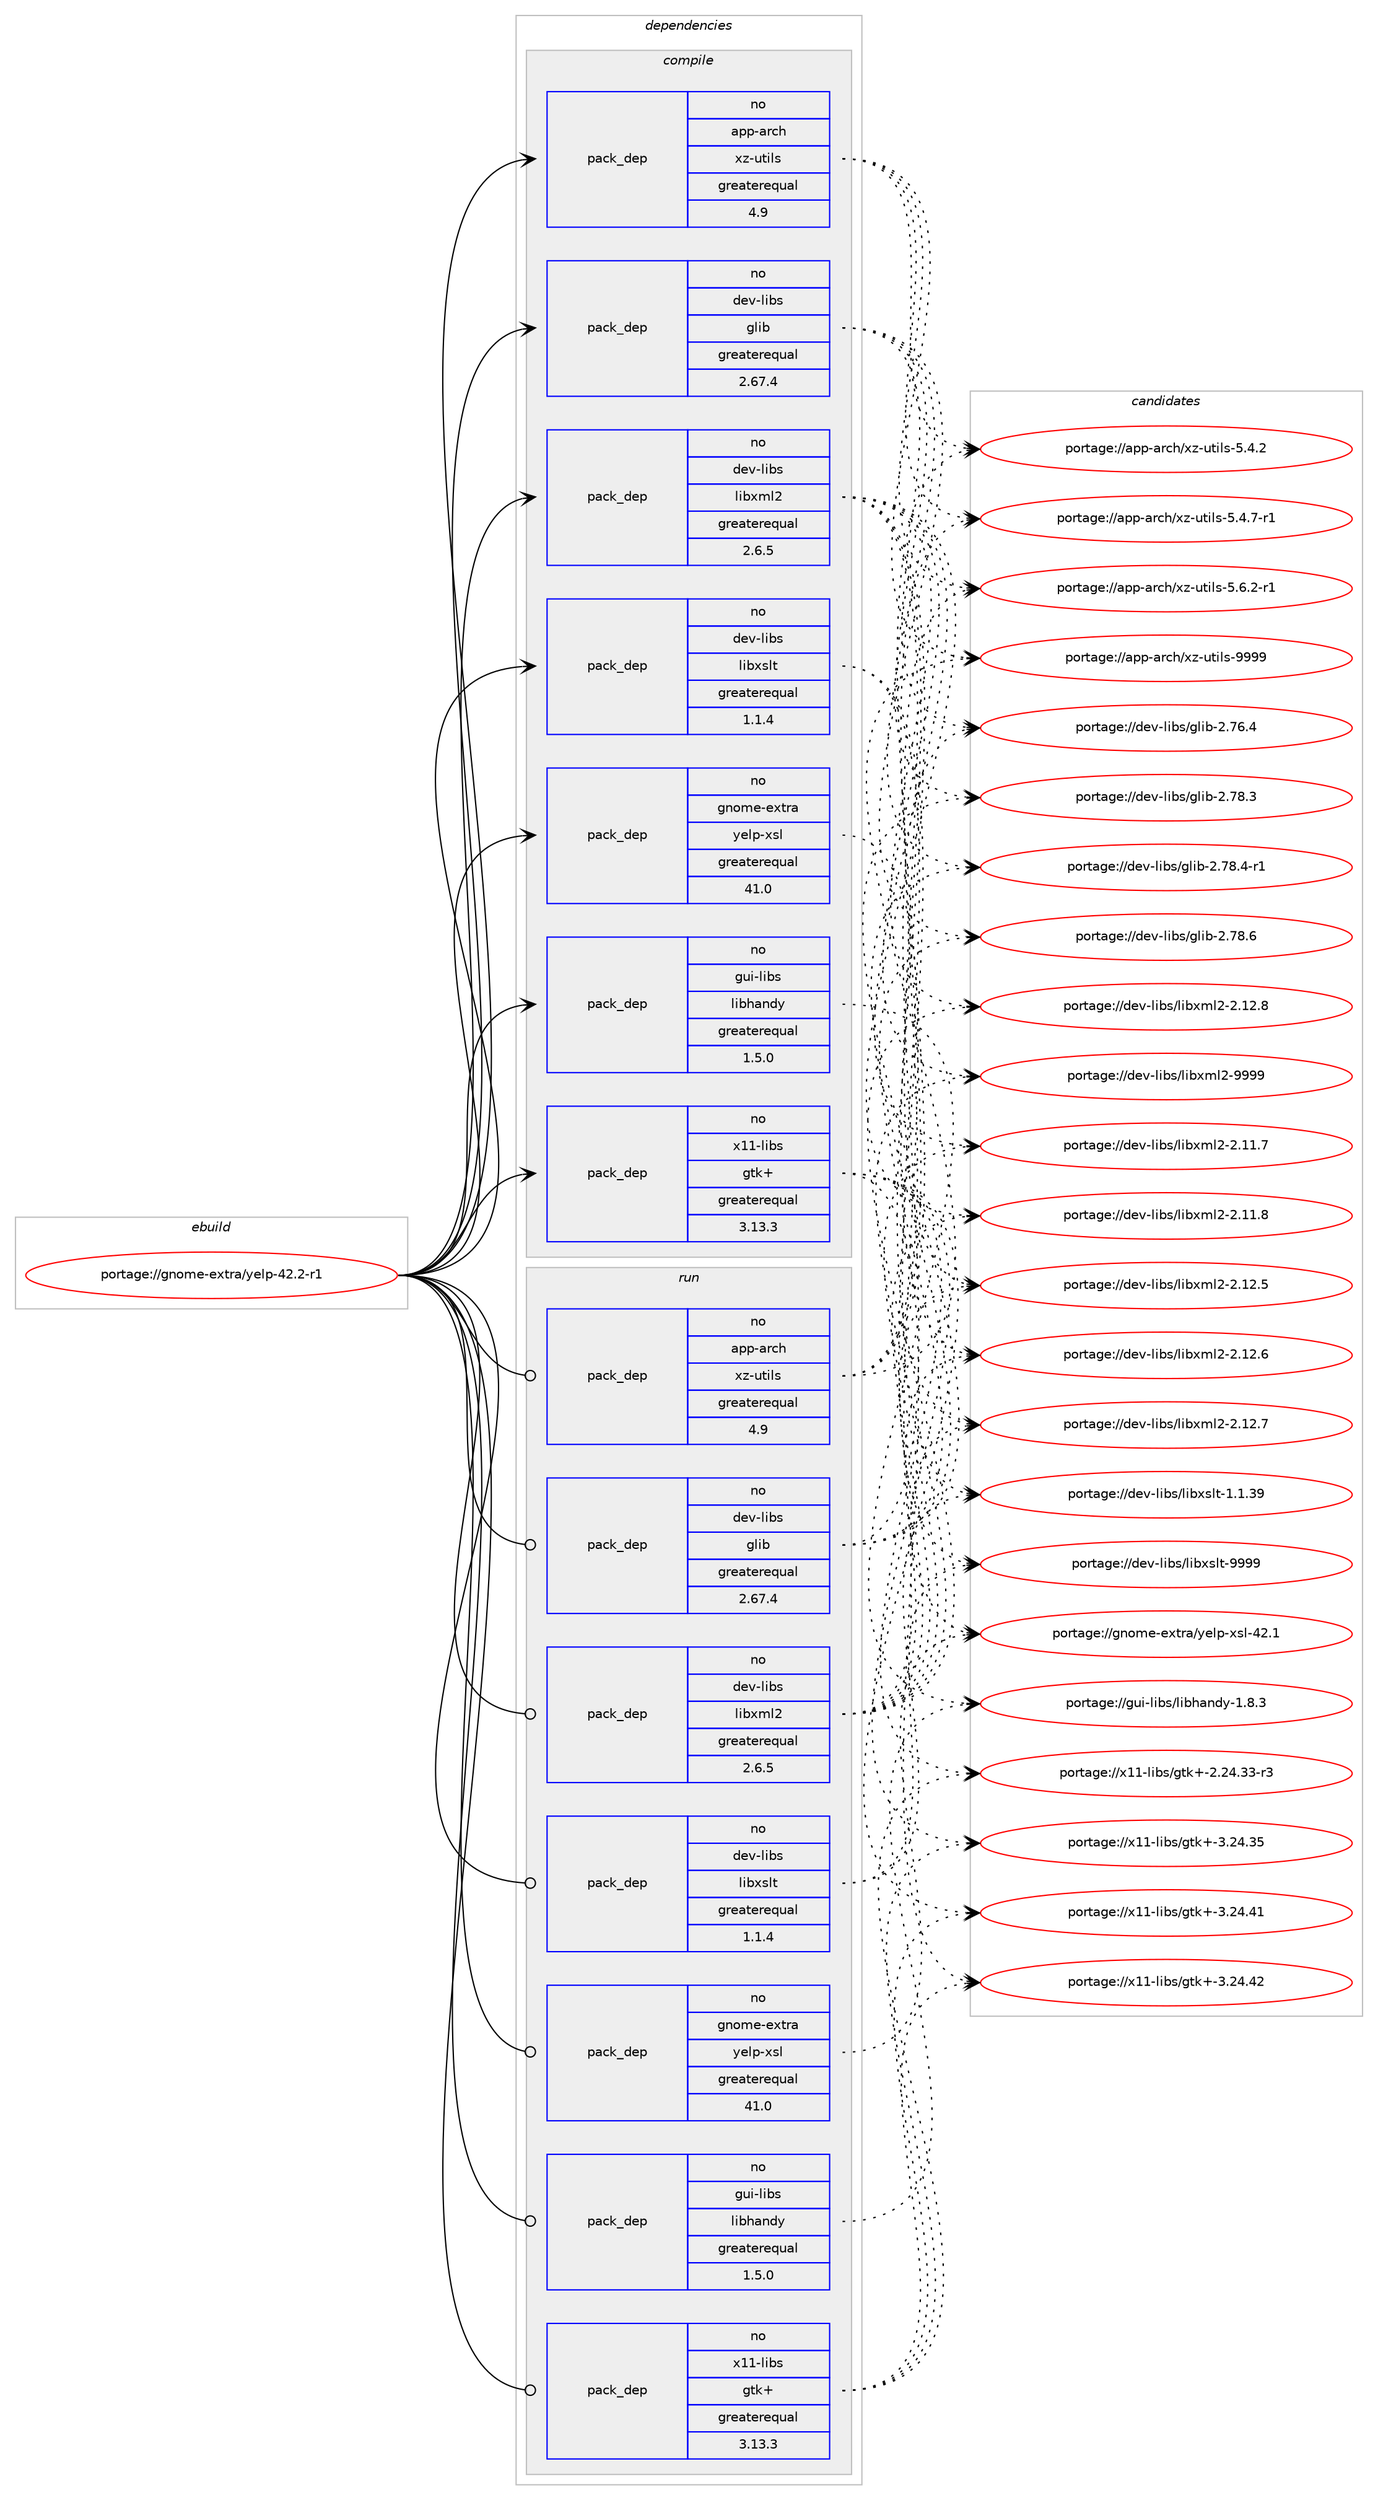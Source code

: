 digraph prolog {

# *************
# Graph options
# *************

newrank=true;
concentrate=true;
compound=true;
graph [rankdir=LR,fontname=Helvetica,fontsize=10,ranksep=1.5];#, ranksep=2.5, nodesep=0.2];
edge  [arrowhead=vee];
node  [fontname=Helvetica,fontsize=10];

# **********
# The ebuild
# **********

subgraph cluster_leftcol {
color=gray;
rank=same;
label=<<i>ebuild</i>>;
id [label="portage://gnome-extra/yelp-42.2-r1", color=red, width=4, href="../gnome-extra/yelp-42.2-r1.svg"];
}

# ****************
# The dependencies
# ****************

subgraph cluster_midcol {
color=gray;
label=<<i>dependencies</i>>;
subgraph cluster_compile {
fillcolor="#eeeeee";
style=filled;
label=<<i>compile</i>>;
# *** BEGIN UNKNOWN DEPENDENCY TYPE (TODO) ***
# id -> package_dependency(portage://gnome-extra/yelp-42.2-r1,install,no,app-arch,bzip2,none,[,,],any_same_slot,[])
# *** END UNKNOWN DEPENDENCY TYPE (TODO) ***

subgraph pack54329 {
dependency120314 [label=<<TABLE BORDER="0" CELLBORDER="1" CELLSPACING="0" CELLPADDING="4" WIDTH="220"><TR><TD ROWSPAN="6" CELLPADDING="30">pack_dep</TD></TR><TR><TD WIDTH="110">no</TD></TR><TR><TD>app-arch</TD></TR><TR><TD>xz-utils</TD></TR><TR><TD>greaterequal</TD></TR><TR><TD>4.9</TD></TR></TABLE>>, shape=none, color=blue];
}
id:e -> dependency120314:w [weight=20,style="solid",arrowhead="vee"];
# *** BEGIN UNKNOWN DEPENDENCY TYPE (TODO) ***
# id -> package_dependency(portage://gnome-extra/yelp-42.2-r1,install,no,dev-db,sqlite,none,[,,],[slot(3),equal],[])
# *** END UNKNOWN DEPENDENCY TYPE (TODO) ***

subgraph pack54330 {
dependency120315 [label=<<TABLE BORDER="0" CELLBORDER="1" CELLSPACING="0" CELLPADDING="4" WIDTH="220"><TR><TD ROWSPAN="6" CELLPADDING="30">pack_dep</TD></TR><TR><TD WIDTH="110">no</TD></TR><TR><TD>dev-libs</TD></TR><TR><TD>glib</TD></TR><TR><TD>greaterequal</TD></TR><TR><TD>2.67.4</TD></TR></TABLE>>, shape=none, color=blue];
}
id:e -> dependency120315:w [weight=20,style="solid",arrowhead="vee"];
subgraph pack54331 {
dependency120316 [label=<<TABLE BORDER="0" CELLBORDER="1" CELLSPACING="0" CELLPADDING="4" WIDTH="220"><TR><TD ROWSPAN="6" CELLPADDING="30">pack_dep</TD></TR><TR><TD WIDTH="110">no</TD></TR><TR><TD>dev-libs</TD></TR><TR><TD>libxml2</TD></TR><TR><TD>greaterequal</TD></TR><TR><TD>2.6.5</TD></TR></TABLE>>, shape=none, color=blue];
}
id:e -> dependency120316:w [weight=20,style="solid",arrowhead="vee"];
subgraph pack54332 {
dependency120317 [label=<<TABLE BORDER="0" CELLBORDER="1" CELLSPACING="0" CELLPADDING="4" WIDTH="220"><TR><TD ROWSPAN="6" CELLPADDING="30">pack_dep</TD></TR><TR><TD WIDTH="110">no</TD></TR><TR><TD>dev-libs</TD></TR><TR><TD>libxslt</TD></TR><TR><TD>greaterequal</TD></TR><TR><TD>1.1.4</TD></TR></TABLE>>, shape=none, color=blue];
}
id:e -> dependency120317:w [weight=20,style="solid",arrowhead="vee"];
subgraph pack54333 {
dependency120318 [label=<<TABLE BORDER="0" CELLBORDER="1" CELLSPACING="0" CELLPADDING="4" WIDTH="220"><TR><TD ROWSPAN="6" CELLPADDING="30">pack_dep</TD></TR><TR><TD WIDTH="110">no</TD></TR><TR><TD>gnome-extra</TD></TR><TR><TD>yelp-xsl</TD></TR><TR><TD>greaterequal</TD></TR><TR><TD>41.0</TD></TR></TABLE>>, shape=none, color=blue];
}
id:e -> dependency120318:w [weight=20,style="solid",arrowhead="vee"];
subgraph pack54334 {
dependency120319 [label=<<TABLE BORDER="0" CELLBORDER="1" CELLSPACING="0" CELLPADDING="4" WIDTH="220"><TR><TD ROWSPAN="6" CELLPADDING="30">pack_dep</TD></TR><TR><TD WIDTH="110">no</TD></TR><TR><TD>gui-libs</TD></TR><TR><TD>libhandy</TD></TR><TR><TD>greaterequal</TD></TR><TR><TD>1.5.0</TD></TR></TABLE>>, shape=none, color=blue];
}
id:e -> dependency120319:w [weight=20,style="solid",arrowhead="vee"];
# *** BEGIN UNKNOWN DEPENDENCY TYPE (TODO) ***
# id -> package_dependency(portage://gnome-extra/yelp-42.2-r1,install,no,net-libs,webkit-gtk,none,[,,],[slot(4.1)],[])
# *** END UNKNOWN DEPENDENCY TYPE (TODO) ***

subgraph pack54335 {
dependency120320 [label=<<TABLE BORDER="0" CELLBORDER="1" CELLSPACING="0" CELLPADDING="4" WIDTH="220"><TR><TD ROWSPAN="6" CELLPADDING="30">pack_dep</TD></TR><TR><TD WIDTH="110">no</TD></TR><TR><TD>x11-libs</TD></TR><TR><TD>gtk+</TD></TR><TR><TD>greaterequal</TD></TR><TR><TD>3.13.3</TD></TR></TABLE>>, shape=none, color=blue];
}
id:e -> dependency120320:w [weight=20,style="solid",arrowhead="vee"];
# *** BEGIN UNKNOWN DEPENDENCY TYPE (TODO) ***
# id -> package_dependency(portage://gnome-extra/yelp-42.2-r1,install,no,x11-themes,adwaita-icon-theme,none,[,,],[],[])
# *** END UNKNOWN DEPENDENCY TYPE (TODO) ***

}
subgraph cluster_compileandrun {
fillcolor="#eeeeee";
style=filled;
label=<<i>compile and run</i>>;
}
subgraph cluster_run {
fillcolor="#eeeeee";
style=filled;
label=<<i>run</i>>;
# *** BEGIN UNKNOWN DEPENDENCY TYPE (TODO) ***
# id -> package_dependency(portage://gnome-extra/yelp-42.2-r1,run,no,app-arch,bzip2,none,[,,],any_same_slot,[])
# *** END UNKNOWN DEPENDENCY TYPE (TODO) ***

subgraph pack54336 {
dependency120321 [label=<<TABLE BORDER="0" CELLBORDER="1" CELLSPACING="0" CELLPADDING="4" WIDTH="220"><TR><TD ROWSPAN="6" CELLPADDING="30">pack_dep</TD></TR><TR><TD WIDTH="110">no</TD></TR><TR><TD>app-arch</TD></TR><TR><TD>xz-utils</TD></TR><TR><TD>greaterequal</TD></TR><TR><TD>4.9</TD></TR></TABLE>>, shape=none, color=blue];
}
id:e -> dependency120321:w [weight=20,style="solid",arrowhead="odot"];
# *** BEGIN UNKNOWN DEPENDENCY TYPE (TODO) ***
# id -> package_dependency(portage://gnome-extra/yelp-42.2-r1,run,no,dev-db,sqlite,none,[,,],[slot(3),equal],[])
# *** END UNKNOWN DEPENDENCY TYPE (TODO) ***

subgraph pack54337 {
dependency120322 [label=<<TABLE BORDER="0" CELLBORDER="1" CELLSPACING="0" CELLPADDING="4" WIDTH="220"><TR><TD ROWSPAN="6" CELLPADDING="30">pack_dep</TD></TR><TR><TD WIDTH="110">no</TD></TR><TR><TD>dev-libs</TD></TR><TR><TD>glib</TD></TR><TR><TD>greaterequal</TD></TR><TR><TD>2.67.4</TD></TR></TABLE>>, shape=none, color=blue];
}
id:e -> dependency120322:w [weight=20,style="solid",arrowhead="odot"];
subgraph pack54338 {
dependency120323 [label=<<TABLE BORDER="0" CELLBORDER="1" CELLSPACING="0" CELLPADDING="4" WIDTH="220"><TR><TD ROWSPAN="6" CELLPADDING="30">pack_dep</TD></TR><TR><TD WIDTH="110">no</TD></TR><TR><TD>dev-libs</TD></TR><TR><TD>libxml2</TD></TR><TR><TD>greaterequal</TD></TR><TR><TD>2.6.5</TD></TR></TABLE>>, shape=none, color=blue];
}
id:e -> dependency120323:w [weight=20,style="solid",arrowhead="odot"];
subgraph pack54339 {
dependency120324 [label=<<TABLE BORDER="0" CELLBORDER="1" CELLSPACING="0" CELLPADDING="4" WIDTH="220"><TR><TD ROWSPAN="6" CELLPADDING="30">pack_dep</TD></TR><TR><TD WIDTH="110">no</TD></TR><TR><TD>dev-libs</TD></TR><TR><TD>libxslt</TD></TR><TR><TD>greaterequal</TD></TR><TR><TD>1.1.4</TD></TR></TABLE>>, shape=none, color=blue];
}
id:e -> dependency120324:w [weight=20,style="solid",arrowhead="odot"];
subgraph pack54340 {
dependency120325 [label=<<TABLE BORDER="0" CELLBORDER="1" CELLSPACING="0" CELLPADDING="4" WIDTH="220"><TR><TD ROWSPAN="6" CELLPADDING="30">pack_dep</TD></TR><TR><TD WIDTH="110">no</TD></TR><TR><TD>gnome-extra</TD></TR><TR><TD>yelp-xsl</TD></TR><TR><TD>greaterequal</TD></TR><TR><TD>41.0</TD></TR></TABLE>>, shape=none, color=blue];
}
id:e -> dependency120325:w [weight=20,style="solid",arrowhead="odot"];
subgraph pack54341 {
dependency120326 [label=<<TABLE BORDER="0" CELLBORDER="1" CELLSPACING="0" CELLPADDING="4" WIDTH="220"><TR><TD ROWSPAN="6" CELLPADDING="30">pack_dep</TD></TR><TR><TD WIDTH="110">no</TD></TR><TR><TD>gui-libs</TD></TR><TR><TD>libhandy</TD></TR><TR><TD>greaterequal</TD></TR><TR><TD>1.5.0</TD></TR></TABLE>>, shape=none, color=blue];
}
id:e -> dependency120326:w [weight=20,style="solid",arrowhead="odot"];
# *** BEGIN UNKNOWN DEPENDENCY TYPE (TODO) ***
# id -> package_dependency(portage://gnome-extra/yelp-42.2-r1,run,no,net-libs,webkit-gtk,none,[,,],[slot(4.1)],[])
# *** END UNKNOWN DEPENDENCY TYPE (TODO) ***

subgraph pack54342 {
dependency120327 [label=<<TABLE BORDER="0" CELLBORDER="1" CELLSPACING="0" CELLPADDING="4" WIDTH="220"><TR><TD ROWSPAN="6" CELLPADDING="30">pack_dep</TD></TR><TR><TD WIDTH="110">no</TD></TR><TR><TD>x11-libs</TD></TR><TR><TD>gtk+</TD></TR><TR><TD>greaterequal</TD></TR><TR><TD>3.13.3</TD></TR></TABLE>>, shape=none, color=blue];
}
id:e -> dependency120327:w [weight=20,style="solid",arrowhead="odot"];
# *** BEGIN UNKNOWN DEPENDENCY TYPE (TODO) ***
# id -> package_dependency(portage://gnome-extra/yelp-42.2-r1,run,no,x11-themes,adwaita-icon-theme,none,[,,],[],[])
# *** END UNKNOWN DEPENDENCY TYPE (TODO) ***

}
}

# **************
# The candidates
# **************

subgraph cluster_choices {
rank=same;
color=gray;
label=<<i>candidates</i>>;

subgraph choice54329 {
color=black;
nodesep=1;
choice971121124597114991044712012245117116105108115455346524650 [label="portage://app-arch/xz-utils-5.4.2", color=red, width=4,href="../app-arch/xz-utils-5.4.2.svg"];
choice9711211245971149910447120122451171161051081154553465246554511449 [label="portage://app-arch/xz-utils-5.4.7-r1", color=red, width=4,href="../app-arch/xz-utils-5.4.7-r1.svg"];
choice9711211245971149910447120122451171161051081154553465446504511449 [label="portage://app-arch/xz-utils-5.6.2-r1", color=red, width=4,href="../app-arch/xz-utils-5.6.2-r1.svg"];
choice9711211245971149910447120122451171161051081154557575757 [label="portage://app-arch/xz-utils-9999", color=red, width=4,href="../app-arch/xz-utils-9999.svg"];
dependency120314:e -> choice971121124597114991044712012245117116105108115455346524650:w [style=dotted,weight="100"];
dependency120314:e -> choice9711211245971149910447120122451171161051081154553465246554511449:w [style=dotted,weight="100"];
dependency120314:e -> choice9711211245971149910447120122451171161051081154553465446504511449:w [style=dotted,weight="100"];
dependency120314:e -> choice9711211245971149910447120122451171161051081154557575757:w [style=dotted,weight="100"];
}
subgraph choice54330 {
color=black;
nodesep=1;
choice1001011184510810598115471031081059845504655544652 [label="portage://dev-libs/glib-2.76.4", color=red, width=4,href="../dev-libs/glib-2.76.4.svg"];
choice1001011184510810598115471031081059845504655564651 [label="portage://dev-libs/glib-2.78.3", color=red, width=4,href="../dev-libs/glib-2.78.3.svg"];
choice10010111845108105981154710310810598455046555646524511449 [label="portage://dev-libs/glib-2.78.4-r1", color=red, width=4,href="../dev-libs/glib-2.78.4-r1.svg"];
choice1001011184510810598115471031081059845504655564654 [label="portage://dev-libs/glib-2.78.6", color=red, width=4,href="../dev-libs/glib-2.78.6.svg"];
dependency120315:e -> choice1001011184510810598115471031081059845504655544652:w [style=dotted,weight="100"];
dependency120315:e -> choice1001011184510810598115471031081059845504655564651:w [style=dotted,weight="100"];
dependency120315:e -> choice10010111845108105981154710310810598455046555646524511449:w [style=dotted,weight="100"];
dependency120315:e -> choice1001011184510810598115471031081059845504655564654:w [style=dotted,weight="100"];
}
subgraph choice54331 {
color=black;
nodesep=1;
choice100101118451081059811547108105981201091085045504649494655 [label="portage://dev-libs/libxml2-2.11.7", color=red, width=4,href="../dev-libs/libxml2-2.11.7.svg"];
choice100101118451081059811547108105981201091085045504649494656 [label="portage://dev-libs/libxml2-2.11.8", color=red, width=4,href="../dev-libs/libxml2-2.11.8.svg"];
choice100101118451081059811547108105981201091085045504649504653 [label="portage://dev-libs/libxml2-2.12.5", color=red, width=4,href="../dev-libs/libxml2-2.12.5.svg"];
choice100101118451081059811547108105981201091085045504649504654 [label="portage://dev-libs/libxml2-2.12.6", color=red, width=4,href="../dev-libs/libxml2-2.12.6.svg"];
choice100101118451081059811547108105981201091085045504649504655 [label="portage://dev-libs/libxml2-2.12.7", color=red, width=4,href="../dev-libs/libxml2-2.12.7.svg"];
choice100101118451081059811547108105981201091085045504649504656 [label="portage://dev-libs/libxml2-2.12.8", color=red, width=4,href="../dev-libs/libxml2-2.12.8.svg"];
choice10010111845108105981154710810598120109108504557575757 [label="portage://dev-libs/libxml2-9999", color=red, width=4,href="../dev-libs/libxml2-9999.svg"];
dependency120316:e -> choice100101118451081059811547108105981201091085045504649494655:w [style=dotted,weight="100"];
dependency120316:e -> choice100101118451081059811547108105981201091085045504649494656:w [style=dotted,weight="100"];
dependency120316:e -> choice100101118451081059811547108105981201091085045504649504653:w [style=dotted,weight="100"];
dependency120316:e -> choice100101118451081059811547108105981201091085045504649504654:w [style=dotted,weight="100"];
dependency120316:e -> choice100101118451081059811547108105981201091085045504649504655:w [style=dotted,weight="100"];
dependency120316:e -> choice100101118451081059811547108105981201091085045504649504656:w [style=dotted,weight="100"];
dependency120316:e -> choice10010111845108105981154710810598120109108504557575757:w [style=dotted,weight="100"];
}
subgraph choice54332 {
color=black;
nodesep=1;
choice1001011184510810598115471081059812011510811645494649465157 [label="portage://dev-libs/libxslt-1.1.39", color=red, width=4,href="../dev-libs/libxslt-1.1.39.svg"];
choice100101118451081059811547108105981201151081164557575757 [label="portage://dev-libs/libxslt-9999", color=red, width=4,href="../dev-libs/libxslt-9999.svg"];
dependency120317:e -> choice1001011184510810598115471081059812011510811645494649465157:w [style=dotted,weight="100"];
dependency120317:e -> choice100101118451081059811547108105981201151081164557575757:w [style=dotted,weight="100"];
}
subgraph choice54333 {
color=black;
nodesep=1;
choice103110111109101451011201161149747121101108112451201151084552504649 [label="portage://gnome-extra/yelp-xsl-42.1", color=red, width=4,href="../gnome-extra/yelp-xsl-42.1.svg"];
dependency120318:e -> choice103110111109101451011201161149747121101108112451201151084552504649:w [style=dotted,weight="100"];
}
subgraph choice54334 {
color=black;
nodesep=1;
choice1031171054510810598115471081059810497110100121454946564651 [label="portage://gui-libs/libhandy-1.8.3", color=red, width=4,href="../gui-libs/libhandy-1.8.3.svg"];
dependency120319:e -> choice1031171054510810598115471081059810497110100121454946564651:w [style=dotted,weight="100"];
}
subgraph choice54335 {
color=black;
nodesep=1;
choice12049494510810598115471031161074345504650524651514511451 [label="portage://x11-libs/gtk+-2.24.33-r3", color=red, width=4,href="../x11-libs/gtk+-2.24.33-r3.svg"];
choice1204949451081059811547103116107434551465052465153 [label="portage://x11-libs/gtk+-3.24.35", color=red, width=4,href="../x11-libs/gtk+-3.24.35.svg"];
choice1204949451081059811547103116107434551465052465249 [label="portage://x11-libs/gtk+-3.24.41", color=red, width=4,href="../x11-libs/gtk+-3.24.41.svg"];
choice1204949451081059811547103116107434551465052465250 [label="portage://x11-libs/gtk+-3.24.42", color=red, width=4,href="../x11-libs/gtk+-3.24.42.svg"];
dependency120320:e -> choice12049494510810598115471031161074345504650524651514511451:w [style=dotted,weight="100"];
dependency120320:e -> choice1204949451081059811547103116107434551465052465153:w [style=dotted,weight="100"];
dependency120320:e -> choice1204949451081059811547103116107434551465052465249:w [style=dotted,weight="100"];
dependency120320:e -> choice1204949451081059811547103116107434551465052465250:w [style=dotted,weight="100"];
}
subgraph choice54336 {
color=black;
nodesep=1;
choice971121124597114991044712012245117116105108115455346524650 [label="portage://app-arch/xz-utils-5.4.2", color=red, width=4,href="../app-arch/xz-utils-5.4.2.svg"];
choice9711211245971149910447120122451171161051081154553465246554511449 [label="portage://app-arch/xz-utils-5.4.7-r1", color=red, width=4,href="../app-arch/xz-utils-5.4.7-r1.svg"];
choice9711211245971149910447120122451171161051081154553465446504511449 [label="portage://app-arch/xz-utils-5.6.2-r1", color=red, width=4,href="../app-arch/xz-utils-5.6.2-r1.svg"];
choice9711211245971149910447120122451171161051081154557575757 [label="portage://app-arch/xz-utils-9999", color=red, width=4,href="../app-arch/xz-utils-9999.svg"];
dependency120321:e -> choice971121124597114991044712012245117116105108115455346524650:w [style=dotted,weight="100"];
dependency120321:e -> choice9711211245971149910447120122451171161051081154553465246554511449:w [style=dotted,weight="100"];
dependency120321:e -> choice9711211245971149910447120122451171161051081154553465446504511449:w [style=dotted,weight="100"];
dependency120321:e -> choice9711211245971149910447120122451171161051081154557575757:w [style=dotted,weight="100"];
}
subgraph choice54337 {
color=black;
nodesep=1;
choice1001011184510810598115471031081059845504655544652 [label="portage://dev-libs/glib-2.76.4", color=red, width=4,href="../dev-libs/glib-2.76.4.svg"];
choice1001011184510810598115471031081059845504655564651 [label="portage://dev-libs/glib-2.78.3", color=red, width=4,href="../dev-libs/glib-2.78.3.svg"];
choice10010111845108105981154710310810598455046555646524511449 [label="portage://dev-libs/glib-2.78.4-r1", color=red, width=4,href="../dev-libs/glib-2.78.4-r1.svg"];
choice1001011184510810598115471031081059845504655564654 [label="portage://dev-libs/glib-2.78.6", color=red, width=4,href="../dev-libs/glib-2.78.6.svg"];
dependency120322:e -> choice1001011184510810598115471031081059845504655544652:w [style=dotted,weight="100"];
dependency120322:e -> choice1001011184510810598115471031081059845504655564651:w [style=dotted,weight="100"];
dependency120322:e -> choice10010111845108105981154710310810598455046555646524511449:w [style=dotted,weight="100"];
dependency120322:e -> choice1001011184510810598115471031081059845504655564654:w [style=dotted,weight="100"];
}
subgraph choice54338 {
color=black;
nodesep=1;
choice100101118451081059811547108105981201091085045504649494655 [label="portage://dev-libs/libxml2-2.11.7", color=red, width=4,href="../dev-libs/libxml2-2.11.7.svg"];
choice100101118451081059811547108105981201091085045504649494656 [label="portage://dev-libs/libxml2-2.11.8", color=red, width=4,href="../dev-libs/libxml2-2.11.8.svg"];
choice100101118451081059811547108105981201091085045504649504653 [label="portage://dev-libs/libxml2-2.12.5", color=red, width=4,href="../dev-libs/libxml2-2.12.5.svg"];
choice100101118451081059811547108105981201091085045504649504654 [label="portage://dev-libs/libxml2-2.12.6", color=red, width=4,href="../dev-libs/libxml2-2.12.6.svg"];
choice100101118451081059811547108105981201091085045504649504655 [label="portage://dev-libs/libxml2-2.12.7", color=red, width=4,href="../dev-libs/libxml2-2.12.7.svg"];
choice100101118451081059811547108105981201091085045504649504656 [label="portage://dev-libs/libxml2-2.12.8", color=red, width=4,href="../dev-libs/libxml2-2.12.8.svg"];
choice10010111845108105981154710810598120109108504557575757 [label="portage://dev-libs/libxml2-9999", color=red, width=4,href="../dev-libs/libxml2-9999.svg"];
dependency120323:e -> choice100101118451081059811547108105981201091085045504649494655:w [style=dotted,weight="100"];
dependency120323:e -> choice100101118451081059811547108105981201091085045504649494656:w [style=dotted,weight="100"];
dependency120323:e -> choice100101118451081059811547108105981201091085045504649504653:w [style=dotted,weight="100"];
dependency120323:e -> choice100101118451081059811547108105981201091085045504649504654:w [style=dotted,weight="100"];
dependency120323:e -> choice100101118451081059811547108105981201091085045504649504655:w [style=dotted,weight="100"];
dependency120323:e -> choice100101118451081059811547108105981201091085045504649504656:w [style=dotted,weight="100"];
dependency120323:e -> choice10010111845108105981154710810598120109108504557575757:w [style=dotted,weight="100"];
}
subgraph choice54339 {
color=black;
nodesep=1;
choice1001011184510810598115471081059812011510811645494649465157 [label="portage://dev-libs/libxslt-1.1.39", color=red, width=4,href="../dev-libs/libxslt-1.1.39.svg"];
choice100101118451081059811547108105981201151081164557575757 [label="portage://dev-libs/libxslt-9999", color=red, width=4,href="../dev-libs/libxslt-9999.svg"];
dependency120324:e -> choice1001011184510810598115471081059812011510811645494649465157:w [style=dotted,weight="100"];
dependency120324:e -> choice100101118451081059811547108105981201151081164557575757:w [style=dotted,weight="100"];
}
subgraph choice54340 {
color=black;
nodesep=1;
choice103110111109101451011201161149747121101108112451201151084552504649 [label="portage://gnome-extra/yelp-xsl-42.1", color=red, width=4,href="../gnome-extra/yelp-xsl-42.1.svg"];
dependency120325:e -> choice103110111109101451011201161149747121101108112451201151084552504649:w [style=dotted,weight="100"];
}
subgraph choice54341 {
color=black;
nodesep=1;
choice1031171054510810598115471081059810497110100121454946564651 [label="portage://gui-libs/libhandy-1.8.3", color=red, width=4,href="../gui-libs/libhandy-1.8.3.svg"];
dependency120326:e -> choice1031171054510810598115471081059810497110100121454946564651:w [style=dotted,weight="100"];
}
subgraph choice54342 {
color=black;
nodesep=1;
choice12049494510810598115471031161074345504650524651514511451 [label="portage://x11-libs/gtk+-2.24.33-r3", color=red, width=4,href="../x11-libs/gtk+-2.24.33-r3.svg"];
choice1204949451081059811547103116107434551465052465153 [label="portage://x11-libs/gtk+-3.24.35", color=red, width=4,href="../x11-libs/gtk+-3.24.35.svg"];
choice1204949451081059811547103116107434551465052465249 [label="portage://x11-libs/gtk+-3.24.41", color=red, width=4,href="../x11-libs/gtk+-3.24.41.svg"];
choice1204949451081059811547103116107434551465052465250 [label="portage://x11-libs/gtk+-3.24.42", color=red, width=4,href="../x11-libs/gtk+-3.24.42.svg"];
dependency120327:e -> choice12049494510810598115471031161074345504650524651514511451:w [style=dotted,weight="100"];
dependency120327:e -> choice1204949451081059811547103116107434551465052465153:w [style=dotted,weight="100"];
dependency120327:e -> choice1204949451081059811547103116107434551465052465249:w [style=dotted,weight="100"];
dependency120327:e -> choice1204949451081059811547103116107434551465052465250:w [style=dotted,weight="100"];
}
}

}
